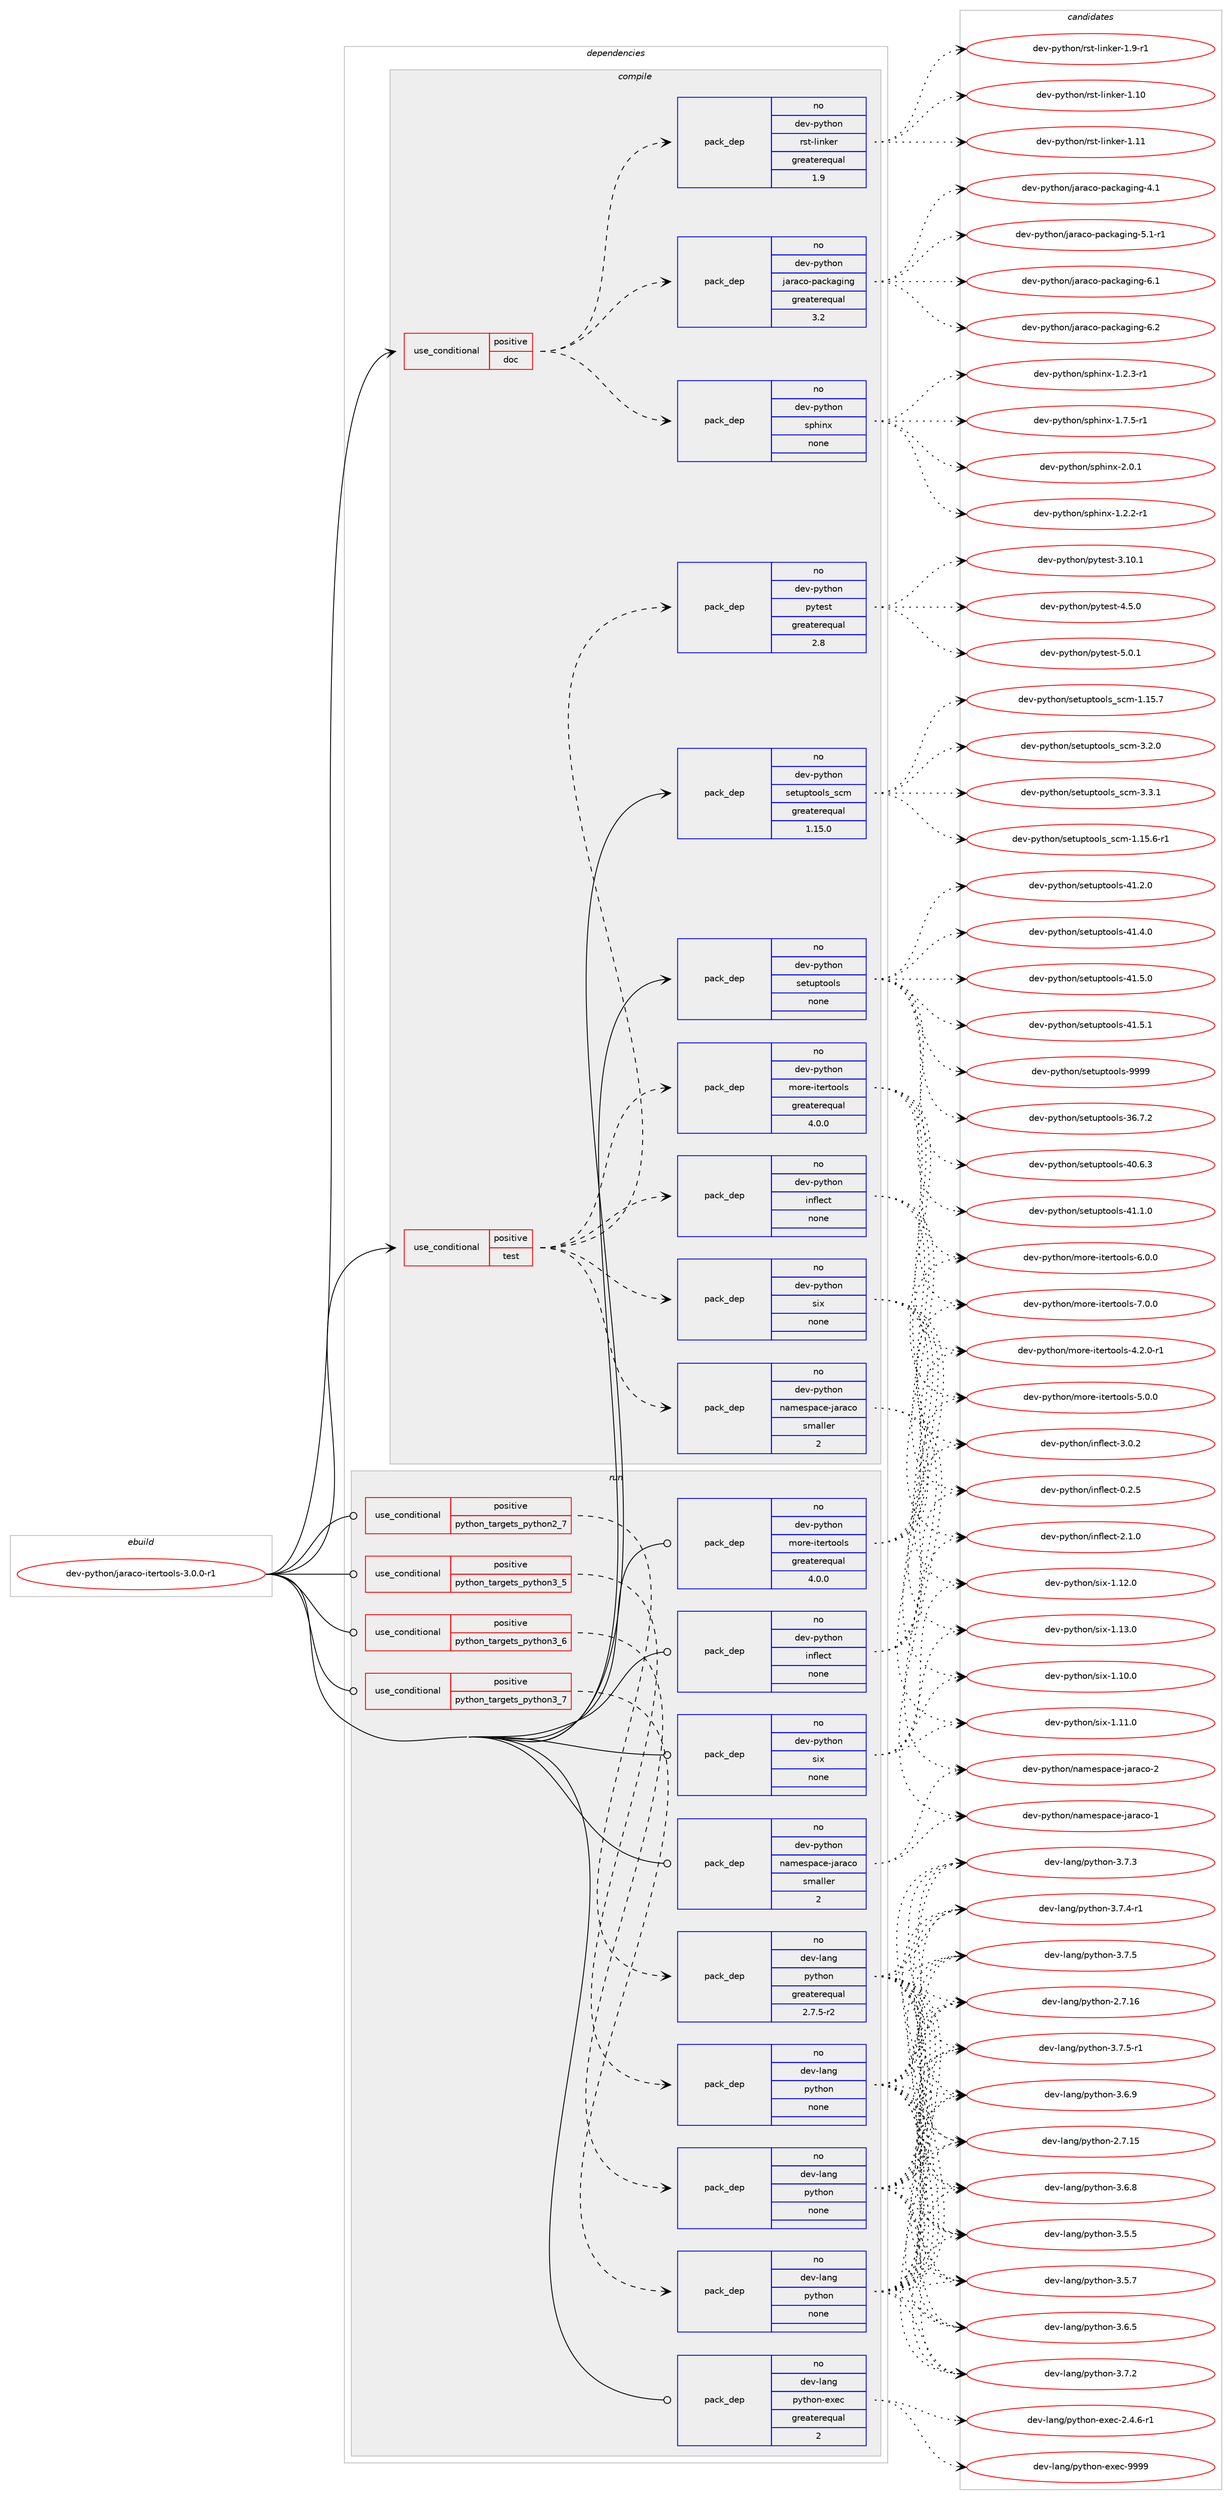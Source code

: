 digraph prolog {

# *************
# Graph options
# *************

newrank=true;
concentrate=true;
compound=true;
graph [rankdir=LR,fontname=Helvetica,fontsize=10,ranksep=1.5];#, ranksep=2.5, nodesep=0.2];
edge  [arrowhead=vee];
node  [fontname=Helvetica,fontsize=10];

# **********
# The ebuild
# **********

subgraph cluster_leftcol {
color=gray;
rank=same;
label=<<i>ebuild</i>>;
id [label="dev-python/jaraco-itertools-3.0.0-r1", color=red, width=4, href="../dev-python/jaraco-itertools-3.0.0-r1.svg"];
}

# ****************
# The dependencies
# ****************

subgraph cluster_midcol {
color=gray;
label=<<i>dependencies</i>>;
subgraph cluster_compile {
fillcolor="#eeeeee";
style=filled;
label=<<i>compile</i>>;
subgraph cond141226 {
dependency610596 [label=<<TABLE BORDER="0" CELLBORDER="1" CELLSPACING="0" CELLPADDING="4"><TR><TD ROWSPAN="3" CELLPADDING="10">use_conditional</TD></TR><TR><TD>positive</TD></TR><TR><TD>doc</TD></TR></TABLE>>, shape=none, color=red];
subgraph pack457571 {
dependency610597 [label=<<TABLE BORDER="0" CELLBORDER="1" CELLSPACING="0" CELLPADDING="4" WIDTH="220"><TR><TD ROWSPAN="6" CELLPADDING="30">pack_dep</TD></TR><TR><TD WIDTH="110">no</TD></TR><TR><TD>dev-python</TD></TR><TR><TD>jaraco-packaging</TD></TR><TR><TD>greaterequal</TD></TR><TR><TD>3.2</TD></TR></TABLE>>, shape=none, color=blue];
}
dependency610596:e -> dependency610597:w [weight=20,style="dashed",arrowhead="vee"];
subgraph pack457572 {
dependency610598 [label=<<TABLE BORDER="0" CELLBORDER="1" CELLSPACING="0" CELLPADDING="4" WIDTH="220"><TR><TD ROWSPAN="6" CELLPADDING="30">pack_dep</TD></TR><TR><TD WIDTH="110">no</TD></TR><TR><TD>dev-python</TD></TR><TR><TD>rst-linker</TD></TR><TR><TD>greaterequal</TD></TR><TR><TD>1.9</TD></TR></TABLE>>, shape=none, color=blue];
}
dependency610596:e -> dependency610598:w [weight=20,style="dashed",arrowhead="vee"];
subgraph pack457573 {
dependency610599 [label=<<TABLE BORDER="0" CELLBORDER="1" CELLSPACING="0" CELLPADDING="4" WIDTH="220"><TR><TD ROWSPAN="6" CELLPADDING="30">pack_dep</TD></TR><TR><TD WIDTH="110">no</TD></TR><TR><TD>dev-python</TD></TR><TR><TD>sphinx</TD></TR><TR><TD>none</TD></TR><TR><TD></TD></TR></TABLE>>, shape=none, color=blue];
}
dependency610596:e -> dependency610599:w [weight=20,style="dashed",arrowhead="vee"];
}
id:e -> dependency610596:w [weight=20,style="solid",arrowhead="vee"];
subgraph cond141227 {
dependency610600 [label=<<TABLE BORDER="0" CELLBORDER="1" CELLSPACING="0" CELLPADDING="4"><TR><TD ROWSPAN="3" CELLPADDING="10">use_conditional</TD></TR><TR><TD>positive</TD></TR><TR><TD>test</TD></TR></TABLE>>, shape=none, color=red];
subgraph pack457574 {
dependency610601 [label=<<TABLE BORDER="0" CELLBORDER="1" CELLSPACING="0" CELLPADDING="4" WIDTH="220"><TR><TD ROWSPAN="6" CELLPADDING="30">pack_dep</TD></TR><TR><TD WIDTH="110">no</TD></TR><TR><TD>dev-python</TD></TR><TR><TD>namespace-jaraco</TD></TR><TR><TD>smaller</TD></TR><TR><TD>2</TD></TR></TABLE>>, shape=none, color=blue];
}
dependency610600:e -> dependency610601:w [weight=20,style="dashed",arrowhead="vee"];
subgraph pack457575 {
dependency610602 [label=<<TABLE BORDER="0" CELLBORDER="1" CELLSPACING="0" CELLPADDING="4" WIDTH="220"><TR><TD ROWSPAN="6" CELLPADDING="30">pack_dep</TD></TR><TR><TD WIDTH="110">no</TD></TR><TR><TD>dev-python</TD></TR><TR><TD>six</TD></TR><TR><TD>none</TD></TR><TR><TD></TD></TR></TABLE>>, shape=none, color=blue];
}
dependency610600:e -> dependency610602:w [weight=20,style="dashed",arrowhead="vee"];
subgraph pack457576 {
dependency610603 [label=<<TABLE BORDER="0" CELLBORDER="1" CELLSPACING="0" CELLPADDING="4" WIDTH="220"><TR><TD ROWSPAN="6" CELLPADDING="30">pack_dep</TD></TR><TR><TD WIDTH="110">no</TD></TR><TR><TD>dev-python</TD></TR><TR><TD>inflect</TD></TR><TR><TD>none</TD></TR><TR><TD></TD></TR></TABLE>>, shape=none, color=blue];
}
dependency610600:e -> dependency610603:w [weight=20,style="dashed",arrowhead="vee"];
subgraph pack457577 {
dependency610604 [label=<<TABLE BORDER="0" CELLBORDER="1" CELLSPACING="0" CELLPADDING="4" WIDTH="220"><TR><TD ROWSPAN="6" CELLPADDING="30">pack_dep</TD></TR><TR><TD WIDTH="110">no</TD></TR><TR><TD>dev-python</TD></TR><TR><TD>more-itertools</TD></TR><TR><TD>greaterequal</TD></TR><TR><TD>4.0.0</TD></TR></TABLE>>, shape=none, color=blue];
}
dependency610600:e -> dependency610604:w [weight=20,style="dashed",arrowhead="vee"];
subgraph pack457578 {
dependency610605 [label=<<TABLE BORDER="0" CELLBORDER="1" CELLSPACING="0" CELLPADDING="4" WIDTH="220"><TR><TD ROWSPAN="6" CELLPADDING="30">pack_dep</TD></TR><TR><TD WIDTH="110">no</TD></TR><TR><TD>dev-python</TD></TR><TR><TD>pytest</TD></TR><TR><TD>greaterequal</TD></TR><TR><TD>2.8</TD></TR></TABLE>>, shape=none, color=blue];
}
dependency610600:e -> dependency610605:w [weight=20,style="dashed",arrowhead="vee"];
}
id:e -> dependency610600:w [weight=20,style="solid",arrowhead="vee"];
subgraph pack457579 {
dependency610606 [label=<<TABLE BORDER="0" CELLBORDER="1" CELLSPACING="0" CELLPADDING="4" WIDTH="220"><TR><TD ROWSPAN="6" CELLPADDING="30">pack_dep</TD></TR><TR><TD WIDTH="110">no</TD></TR><TR><TD>dev-python</TD></TR><TR><TD>setuptools</TD></TR><TR><TD>none</TD></TR><TR><TD></TD></TR></TABLE>>, shape=none, color=blue];
}
id:e -> dependency610606:w [weight=20,style="solid",arrowhead="vee"];
subgraph pack457580 {
dependency610607 [label=<<TABLE BORDER="0" CELLBORDER="1" CELLSPACING="0" CELLPADDING="4" WIDTH="220"><TR><TD ROWSPAN="6" CELLPADDING="30">pack_dep</TD></TR><TR><TD WIDTH="110">no</TD></TR><TR><TD>dev-python</TD></TR><TR><TD>setuptools_scm</TD></TR><TR><TD>greaterequal</TD></TR><TR><TD>1.15.0</TD></TR></TABLE>>, shape=none, color=blue];
}
id:e -> dependency610607:w [weight=20,style="solid",arrowhead="vee"];
}
subgraph cluster_compileandrun {
fillcolor="#eeeeee";
style=filled;
label=<<i>compile and run</i>>;
}
subgraph cluster_run {
fillcolor="#eeeeee";
style=filled;
label=<<i>run</i>>;
subgraph cond141228 {
dependency610608 [label=<<TABLE BORDER="0" CELLBORDER="1" CELLSPACING="0" CELLPADDING="4"><TR><TD ROWSPAN="3" CELLPADDING="10">use_conditional</TD></TR><TR><TD>positive</TD></TR><TR><TD>python_targets_python2_7</TD></TR></TABLE>>, shape=none, color=red];
subgraph pack457581 {
dependency610609 [label=<<TABLE BORDER="0" CELLBORDER="1" CELLSPACING="0" CELLPADDING="4" WIDTH="220"><TR><TD ROWSPAN="6" CELLPADDING="30">pack_dep</TD></TR><TR><TD WIDTH="110">no</TD></TR><TR><TD>dev-lang</TD></TR><TR><TD>python</TD></TR><TR><TD>greaterequal</TD></TR><TR><TD>2.7.5-r2</TD></TR></TABLE>>, shape=none, color=blue];
}
dependency610608:e -> dependency610609:w [weight=20,style="dashed",arrowhead="vee"];
}
id:e -> dependency610608:w [weight=20,style="solid",arrowhead="odot"];
subgraph cond141229 {
dependency610610 [label=<<TABLE BORDER="0" CELLBORDER="1" CELLSPACING="0" CELLPADDING="4"><TR><TD ROWSPAN="3" CELLPADDING="10">use_conditional</TD></TR><TR><TD>positive</TD></TR><TR><TD>python_targets_python3_5</TD></TR></TABLE>>, shape=none, color=red];
subgraph pack457582 {
dependency610611 [label=<<TABLE BORDER="0" CELLBORDER="1" CELLSPACING="0" CELLPADDING="4" WIDTH="220"><TR><TD ROWSPAN="6" CELLPADDING="30">pack_dep</TD></TR><TR><TD WIDTH="110">no</TD></TR><TR><TD>dev-lang</TD></TR><TR><TD>python</TD></TR><TR><TD>none</TD></TR><TR><TD></TD></TR></TABLE>>, shape=none, color=blue];
}
dependency610610:e -> dependency610611:w [weight=20,style="dashed",arrowhead="vee"];
}
id:e -> dependency610610:w [weight=20,style="solid",arrowhead="odot"];
subgraph cond141230 {
dependency610612 [label=<<TABLE BORDER="0" CELLBORDER="1" CELLSPACING="0" CELLPADDING="4"><TR><TD ROWSPAN="3" CELLPADDING="10">use_conditional</TD></TR><TR><TD>positive</TD></TR><TR><TD>python_targets_python3_6</TD></TR></TABLE>>, shape=none, color=red];
subgraph pack457583 {
dependency610613 [label=<<TABLE BORDER="0" CELLBORDER="1" CELLSPACING="0" CELLPADDING="4" WIDTH="220"><TR><TD ROWSPAN="6" CELLPADDING="30">pack_dep</TD></TR><TR><TD WIDTH="110">no</TD></TR><TR><TD>dev-lang</TD></TR><TR><TD>python</TD></TR><TR><TD>none</TD></TR><TR><TD></TD></TR></TABLE>>, shape=none, color=blue];
}
dependency610612:e -> dependency610613:w [weight=20,style="dashed",arrowhead="vee"];
}
id:e -> dependency610612:w [weight=20,style="solid",arrowhead="odot"];
subgraph cond141231 {
dependency610614 [label=<<TABLE BORDER="0" CELLBORDER="1" CELLSPACING="0" CELLPADDING="4"><TR><TD ROWSPAN="3" CELLPADDING="10">use_conditional</TD></TR><TR><TD>positive</TD></TR><TR><TD>python_targets_python3_7</TD></TR></TABLE>>, shape=none, color=red];
subgraph pack457584 {
dependency610615 [label=<<TABLE BORDER="0" CELLBORDER="1" CELLSPACING="0" CELLPADDING="4" WIDTH="220"><TR><TD ROWSPAN="6" CELLPADDING="30">pack_dep</TD></TR><TR><TD WIDTH="110">no</TD></TR><TR><TD>dev-lang</TD></TR><TR><TD>python</TD></TR><TR><TD>none</TD></TR><TR><TD></TD></TR></TABLE>>, shape=none, color=blue];
}
dependency610614:e -> dependency610615:w [weight=20,style="dashed",arrowhead="vee"];
}
id:e -> dependency610614:w [weight=20,style="solid",arrowhead="odot"];
subgraph pack457585 {
dependency610616 [label=<<TABLE BORDER="0" CELLBORDER="1" CELLSPACING="0" CELLPADDING="4" WIDTH="220"><TR><TD ROWSPAN="6" CELLPADDING="30">pack_dep</TD></TR><TR><TD WIDTH="110">no</TD></TR><TR><TD>dev-lang</TD></TR><TR><TD>python-exec</TD></TR><TR><TD>greaterequal</TD></TR><TR><TD>2</TD></TR></TABLE>>, shape=none, color=blue];
}
id:e -> dependency610616:w [weight=20,style="solid",arrowhead="odot"];
subgraph pack457586 {
dependency610617 [label=<<TABLE BORDER="0" CELLBORDER="1" CELLSPACING="0" CELLPADDING="4" WIDTH="220"><TR><TD ROWSPAN="6" CELLPADDING="30">pack_dep</TD></TR><TR><TD WIDTH="110">no</TD></TR><TR><TD>dev-python</TD></TR><TR><TD>inflect</TD></TR><TR><TD>none</TD></TR><TR><TD></TD></TR></TABLE>>, shape=none, color=blue];
}
id:e -> dependency610617:w [weight=20,style="solid",arrowhead="odot"];
subgraph pack457587 {
dependency610618 [label=<<TABLE BORDER="0" CELLBORDER="1" CELLSPACING="0" CELLPADDING="4" WIDTH="220"><TR><TD ROWSPAN="6" CELLPADDING="30">pack_dep</TD></TR><TR><TD WIDTH="110">no</TD></TR><TR><TD>dev-python</TD></TR><TR><TD>more-itertools</TD></TR><TR><TD>greaterequal</TD></TR><TR><TD>4.0.0</TD></TR></TABLE>>, shape=none, color=blue];
}
id:e -> dependency610618:w [weight=20,style="solid",arrowhead="odot"];
subgraph pack457588 {
dependency610619 [label=<<TABLE BORDER="0" CELLBORDER="1" CELLSPACING="0" CELLPADDING="4" WIDTH="220"><TR><TD ROWSPAN="6" CELLPADDING="30">pack_dep</TD></TR><TR><TD WIDTH="110">no</TD></TR><TR><TD>dev-python</TD></TR><TR><TD>namespace-jaraco</TD></TR><TR><TD>smaller</TD></TR><TR><TD>2</TD></TR></TABLE>>, shape=none, color=blue];
}
id:e -> dependency610619:w [weight=20,style="solid",arrowhead="odot"];
subgraph pack457589 {
dependency610620 [label=<<TABLE BORDER="0" CELLBORDER="1" CELLSPACING="0" CELLPADDING="4" WIDTH="220"><TR><TD ROWSPAN="6" CELLPADDING="30">pack_dep</TD></TR><TR><TD WIDTH="110">no</TD></TR><TR><TD>dev-python</TD></TR><TR><TD>six</TD></TR><TR><TD>none</TD></TR><TR><TD></TD></TR></TABLE>>, shape=none, color=blue];
}
id:e -> dependency610620:w [weight=20,style="solid",arrowhead="odot"];
}
}

# **************
# The candidates
# **************

subgraph cluster_choices {
rank=same;
color=gray;
label=<<i>candidates</i>>;

subgraph choice457571 {
color=black;
nodesep=1;
choice10010111845112121116104111110471069711497991114511297991079710310511010345524649 [label="dev-python/jaraco-packaging-4.1", color=red, width=4,href="../dev-python/jaraco-packaging-4.1.svg"];
choice100101118451121211161041111104710697114979911145112979910797103105110103455346494511449 [label="dev-python/jaraco-packaging-5.1-r1", color=red, width=4,href="../dev-python/jaraco-packaging-5.1-r1.svg"];
choice10010111845112121116104111110471069711497991114511297991079710310511010345544649 [label="dev-python/jaraco-packaging-6.1", color=red, width=4,href="../dev-python/jaraco-packaging-6.1.svg"];
choice10010111845112121116104111110471069711497991114511297991079710310511010345544650 [label="dev-python/jaraco-packaging-6.2", color=red, width=4,href="../dev-python/jaraco-packaging-6.2.svg"];
dependency610597:e -> choice10010111845112121116104111110471069711497991114511297991079710310511010345524649:w [style=dotted,weight="100"];
dependency610597:e -> choice100101118451121211161041111104710697114979911145112979910797103105110103455346494511449:w [style=dotted,weight="100"];
dependency610597:e -> choice10010111845112121116104111110471069711497991114511297991079710310511010345544649:w [style=dotted,weight="100"];
dependency610597:e -> choice10010111845112121116104111110471069711497991114511297991079710310511010345544650:w [style=dotted,weight="100"];
}
subgraph choice457572 {
color=black;
nodesep=1;
choice1001011184511212111610411111047114115116451081051101071011144549464948 [label="dev-python/rst-linker-1.10", color=red, width=4,href="../dev-python/rst-linker-1.10.svg"];
choice1001011184511212111610411111047114115116451081051101071011144549464949 [label="dev-python/rst-linker-1.11", color=red, width=4,href="../dev-python/rst-linker-1.11.svg"];
choice100101118451121211161041111104711411511645108105110107101114454946574511449 [label="dev-python/rst-linker-1.9-r1", color=red, width=4,href="../dev-python/rst-linker-1.9-r1.svg"];
dependency610598:e -> choice1001011184511212111610411111047114115116451081051101071011144549464948:w [style=dotted,weight="100"];
dependency610598:e -> choice1001011184511212111610411111047114115116451081051101071011144549464949:w [style=dotted,weight="100"];
dependency610598:e -> choice100101118451121211161041111104711411511645108105110107101114454946574511449:w [style=dotted,weight="100"];
}
subgraph choice457573 {
color=black;
nodesep=1;
choice10010111845112121116104111110471151121041051101204549465046504511449 [label="dev-python/sphinx-1.2.2-r1", color=red, width=4,href="../dev-python/sphinx-1.2.2-r1.svg"];
choice10010111845112121116104111110471151121041051101204549465046514511449 [label="dev-python/sphinx-1.2.3-r1", color=red, width=4,href="../dev-python/sphinx-1.2.3-r1.svg"];
choice10010111845112121116104111110471151121041051101204549465546534511449 [label="dev-python/sphinx-1.7.5-r1", color=red, width=4,href="../dev-python/sphinx-1.7.5-r1.svg"];
choice1001011184511212111610411111047115112104105110120455046484649 [label="dev-python/sphinx-2.0.1", color=red, width=4,href="../dev-python/sphinx-2.0.1.svg"];
dependency610599:e -> choice10010111845112121116104111110471151121041051101204549465046504511449:w [style=dotted,weight="100"];
dependency610599:e -> choice10010111845112121116104111110471151121041051101204549465046514511449:w [style=dotted,weight="100"];
dependency610599:e -> choice10010111845112121116104111110471151121041051101204549465546534511449:w [style=dotted,weight="100"];
dependency610599:e -> choice1001011184511212111610411111047115112104105110120455046484649:w [style=dotted,weight="100"];
}
subgraph choice457574 {
color=black;
nodesep=1;
choice1001011184511212111610411111047110971091011151129799101451069711497991114549 [label="dev-python/namespace-jaraco-1", color=red, width=4,href="../dev-python/namespace-jaraco-1.svg"];
choice1001011184511212111610411111047110971091011151129799101451069711497991114550 [label="dev-python/namespace-jaraco-2", color=red, width=4,href="../dev-python/namespace-jaraco-2.svg"];
dependency610601:e -> choice1001011184511212111610411111047110971091011151129799101451069711497991114549:w [style=dotted,weight="100"];
dependency610601:e -> choice1001011184511212111610411111047110971091011151129799101451069711497991114550:w [style=dotted,weight="100"];
}
subgraph choice457575 {
color=black;
nodesep=1;
choice100101118451121211161041111104711510512045494649484648 [label="dev-python/six-1.10.0", color=red, width=4,href="../dev-python/six-1.10.0.svg"];
choice100101118451121211161041111104711510512045494649494648 [label="dev-python/six-1.11.0", color=red, width=4,href="../dev-python/six-1.11.0.svg"];
choice100101118451121211161041111104711510512045494649504648 [label="dev-python/six-1.12.0", color=red, width=4,href="../dev-python/six-1.12.0.svg"];
choice100101118451121211161041111104711510512045494649514648 [label="dev-python/six-1.13.0", color=red, width=4,href="../dev-python/six-1.13.0.svg"];
dependency610602:e -> choice100101118451121211161041111104711510512045494649484648:w [style=dotted,weight="100"];
dependency610602:e -> choice100101118451121211161041111104711510512045494649494648:w [style=dotted,weight="100"];
dependency610602:e -> choice100101118451121211161041111104711510512045494649504648:w [style=dotted,weight="100"];
dependency610602:e -> choice100101118451121211161041111104711510512045494649514648:w [style=dotted,weight="100"];
}
subgraph choice457576 {
color=black;
nodesep=1;
choice100101118451121211161041111104710511010210810199116454846504653 [label="dev-python/inflect-0.2.5", color=red, width=4,href="../dev-python/inflect-0.2.5.svg"];
choice100101118451121211161041111104710511010210810199116455046494648 [label="dev-python/inflect-2.1.0", color=red, width=4,href="../dev-python/inflect-2.1.0.svg"];
choice100101118451121211161041111104710511010210810199116455146484650 [label="dev-python/inflect-3.0.2", color=red, width=4,href="../dev-python/inflect-3.0.2.svg"];
dependency610603:e -> choice100101118451121211161041111104710511010210810199116454846504653:w [style=dotted,weight="100"];
dependency610603:e -> choice100101118451121211161041111104710511010210810199116455046494648:w [style=dotted,weight="100"];
dependency610603:e -> choice100101118451121211161041111104710511010210810199116455146484650:w [style=dotted,weight="100"];
}
subgraph choice457577 {
color=black;
nodesep=1;
choice1001011184511212111610411111047109111114101451051161011141161111111081154552465046484511449 [label="dev-python/more-itertools-4.2.0-r1", color=red, width=4,href="../dev-python/more-itertools-4.2.0-r1.svg"];
choice100101118451121211161041111104710911111410145105116101114116111111108115455346484648 [label="dev-python/more-itertools-5.0.0", color=red, width=4,href="../dev-python/more-itertools-5.0.0.svg"];
choice100101118451121211161041111104710911111410145105116101114116111111108115455446484648 [label="dev-python/more-itertools-6.0.0", color=red, width=4,href="../dev-python/more-itertools-6.0.0.svg"];
choice100101118451121211161041111104710911111410145105116101114116111111108115455546484648 [label="dev-python/more-itertools-7.0.0", color=red, width=4,href="../dev-python/more-itertools-7.0.0.svg"];
dependency610604:e -> choice1001011184511212111610411111047109111114101451051161011141161111111081154552465046484511449:w [style=dotted,weight="100"];
dependency610604:e -> choice100101118451121211161041111104710911111410145105116101114116111111108115455346484648:w [style=dotted,weight="100"];
dependency610604:e -> choice100101118451121211161041111104710911111410145105116101114116111111108115455446484648:w [style=dotted,weight="100"];
dependency610604:e -> choice100101118451121211161041111104710911111410145105116101114116111111108115455546484648:w [style=dotted,weight="100"];
}
subgraph choice457578 {
color=black;
nodesep=1;
choice100101118451121211161041111104711212111610111511645514649484649 [label="dev-python/pytest-3.10.1", color=red, width=4,href="../dev-python/pytest-3.10.1.svg"];
choice1001011184511212111610411111047112121116101115116455246534648 [label="dev-python/pytest-4.5.0", color=red, width=4,href="../dev-python/pytest-4.5.0.svg"];
choice1001011184511212111610411111047112121116101115116455346484649 [label="dev-python/pytest-5.0.1", color=red, width=4,href="../dev-python/pytest-5.0.1.svg"];
dependency610605:e -> choice100101118451121211161041111104711212111610111511645514649484649:w [style=dotted,weight="100"];
dependency610605:e -> choice1001011184511212111610411111047112121116101115116455246534648:w [style=dotted,weight="100"];
dependency610605:e -> choice1001011184511212111610411111047112121116101115116455346484649:w [style=dotted,weight="100"];
}
subgraph choice457579 {
color=black;
nodesep=1;
choice100101118451121211161041111104711510111611711211611111110811545515446554650 [label="dev-python/setuptools-36.7.2", color=red, width=4,href="../dev-python/setuptools-36.7.2.svg"];
choice100101118451121211161041111104711510111611711211611111110811545524846544651 [label="dev-python/setuptools-40.6.3", color=red, width=4,href="../dev-python/setuptools-40.6.3.svg"];
choice100101118451121211161041111104711510111611711211611111110811545524946494648 [label="dev-python/setuptools-41.1.0", color=red, width=4,href="../dev-python/setuptools-41.1.0.svg"];
choice100101118451121211161041111104711510111611711211611111110811545524946504648 [label="dev-python/setuptools-41.2.0", color=red, width=4,href="../dev-python/setuptools-41.2.0.svg"];
choice100101118451121211161041111104711510111611711211611111110811545524946524648 [label="dev-python/setuptools-41.4.0", color=red, width=4,href="../dev-python/setuptools-41.4.0.svg"];
choice100101118451121211161041111104711510111611711211611111110811545524946534648 [label="dev-python/setuptools-41.5.0", color=red, width=4,href="../dev-python/setuptools-41.5.0.svg"];
choice100101118451121211161041111104711510111611711211611111110811545524946534649 [label="dev-python/setuptools-41.5.1", color=red, width=4,href="../dev-python/setuptools-41.5.1.svg"];
choice10010111845112121116104111110471151011161171121161111111081154557575757 [label="dev-python/setuptools-9999", color=red, width=4,href="../dev-python/setuptools-9999.svg"];
dependency610606:e -> choice100101118451121211161041111104711510111611711211611111110811545515446554650:w [style=dotted,weight="100"];
dependency610606:e -> choice100101118451121211161041111104711510111611711211611111110811545524846544651:w [style=dotted,weight="100"];
dependency610606:e -> choice100101118451121211161041111104711510111611711211611111110811545524946494648:w [style=dotted,weight="100"];
dependency610606:e -> choice100101118451121211161041111104711510111611711211611111110811545524946504648:w [style=dotted,weight="100"];
dependency610606:e -> choice100101118451121211161041111104711510111611711211611111110811545524946524648:w [style=dotted,weight="100"];
dependency610606:e -> choice100101118451121211161041111104711510111611711211611111110811545524946534648:w [style=dotted,weight="100"];
dependency610606:e -> choice100101118451121211161041111104711510111611711211611111110811545524946534649:w [style=dotted,weight="100"];
dependency610606:e -> choice10010111845112121116104111110471151011161171121161111111081154557575757:w [style=dotted,weight="100"];
}
subgraph choice457580 {
color=black;
nodesep=1;
choice10010111845112121116104111110471151011161171121161111111081159511599109454946495346544511449 [label="dev-python/setuptools_scm-1.15.6-r1", color=red, width=4,href="../dev-python/setuptools_scm-1.15.6-r1.svg"];
choice1001011184511212111610411111047115101116117112116111111108115951159910945494649534655 [label="dev-python/setuptools_scm-1.15.7", color=red, width=4,href="../dev-python/setuptools_scm-1.15.7.svg"];
choice10010111845112121116104111110471151011161171121161111111081159511599109455146504648 [label="dev-python/setuptools_scm-3.2.0", color=red, width=4,href="../dev-python/setuptools_scm-3.2.0.svg"];
choice10010111845112121116104111110471151011161171121161111111081159511599109455146514649 [label="dev-python/setuptools_scm-3.3.1", color=red, width=4,href="../dev-python/setuptools_scm-3.3.1.svg"];
dependency610607:e -> choice10010111845112121116104111110471151011161171121161111111081159511599109454946495346544511449:w [style=dotted,weight="100"];
dependency610607:e -> choice1001011184511212111610411111047115101116117112116111111108115951159910945494649534655:w [style=dotted,weight="100"];
dependency610607:e -> choice10010111845112121116104111110471151011161171121161111111081159511599109455146504648:w [style=dotted,weight="100"];
dependency610607:e -> choice10010111845112121116104111110471151011161171121161111111081159511599109455146514649:w [style=dotted,weight="100"];
}
subgraph choice457581 {
color=black;
nodesep=1;
choice10010111845108971101034711212111610411111045504655464953 [label="dev-lang/python-2.7.15", color=red, width=4,href="../dev-lang/python-2.7.15.svg"];
choice10010111845108971101034711212111610411111045504655464954 [label="dev-lang/python-2.7.16", color=red, width=4,href="../dev-lang/python-2.7.16.svg"];
choice100101118451089711010347112121116104111110455146534653 [label="dev-lang/python-3.5.5", color=red, width=4,href="../dev-lang/python-3.5.5.svg"];
choice100101118451089711010347112121116104111110455146534655 [label="dev-lang/python-3.5.7", color=red, width=4,href="../dev-lang/python-3.5.7.svg"];
choice100101118451089711010347112121116104111110455146544653 [label="dev-lang/python-3.6.5", color=red, width=4,href="../dev-lang/python-3.6.5.svg"];
choice100101118451089711010347112121116104111110455146544656 [label="dev-lang/python-3.6.8", color=red, width=4,href="../dev-lang/python-3.6.8.svg"];
choice100101118451089711010347112121116104111110455146544657 [label="dev-lang/python-3.6.9", color=red, width=4,href="../dev-lang/python-3.6.9.svg"];
choice100101118451089711010347112121116104111110455146554650 [label="dev-lang/python-3.7.2", color=red, width=4,href="../dev-lang/python-3.7.2.svg"];
choice100101118451089711010347112121116104111110455146554651 [label="dev-lang/python-3.7.3", color=red, width=4,href="../dev-lang/python-3.7.3.svg"];
choice1001011184510897110103471121211161041111104551465546524511449 [label="dev-lang/python-3.7.4-r1", color=red, width=4,href="../dev-lang/python-3.7.4-r1.svg"];
choice100101118451089711010347112121116104111110455146554653 [label="dev-lang/python-3.7.5", color=red, width=4,href="../dev-lang/python-3.7.5.svg"];
choice1001011184510897110103471121211161041111104551465546534511449 [label="dev-lang/python-3.7.5-r1", color=red, width=4,href="../dev-lang/python-3.7.5-r1.svg"];
dependency610609:e -> choice10010111845108971101034711212111610411111045504655464953:w [style=dotted,weight="100"];
dependency610609:e -> choice10010111845108971101034711212111610411111045504655464954:w [style=dotted,weight="100"];
dependency610609:e -> choice100101118451089711010347112121116104111110455146534653:w [style=dotted,weight="100"];
dependency610609:e -> choice100101118451089711010347112121116104111110455146534655:w [style=dotted,weight="100"];
dependency610609:e -> choice100101118451089711010347112121116104111110455146544653:w [style=dotted,weight="100"];
dependency610609:e -> choice100101118451089711010347112121116104111110455146544656:w [style=dotted,weight="100"];
dependency610609:e -> choice100101118451089711010347112121116104111110455146544657:w [style=dotted,weight="100"];
dependency610609:e -> choice100101118451089711010347112121116104111110455146554650:w [style=dotted,weight="100"];
dependency610609:e -> choice100101118451089711010347112121116104111110455146554651:w [style=dotted,weight="100"];
dependency610609:e -> choice1001011184510897110103471121211161041111104551465546524511449:w [style=dotted,weight="100"];
dependency610609:e -> choice100101118451089711010347112121116104111110455146554653:w [style=dotted,weight="100"];
dependency610609:e -> choice1001011184510897110103471121211161041111104551465546534511449:w [style=dotted,weight="100"];
}
subgraph choice457582 {
color=black;
nodesep=1;
choice10010111845108971101034711212111610411111045504655464953 [label="dev-lang/python-2.7.15", color=red, width=4,href="../dev-lang/python-2.7.15.svg"];
choice10010111845108971101034711212111610411111045504655464954 [label="dev-lang/python-2.7.16", color=red, width=4,href="../dev-lang/python-2.7.16.svg"];
choice100101118451089711010347112121116104111110455146534653 [label="dev-lang/python-3.5.5", color=red, width=4,href="../dev-lang/python-3.5.5.svg"];
choice100101118451089711010347112121116104111110455146534655 [label="dev-lang/python-3.5.7", color=red, width=4,href="../dev-lang/python-3.5.7.svg"];
choice100101118451089711010347112121116104111110455146544653 [label="dev-lang/python-3.6.5", color=red, width=4,href="../dev-lang/python-3.6.5.svg"];
choice100101118451089711010347112121116104111110455146544656 [label="dev-lang/python-3.6.8", color=red, width=4,href="../dev-lang/python-3.6.8.svg"];
choice100101118451089711010347112121116104111110455146544657 [label="dev-lang/python-3.6.9", color=red, width=4,href="../dev-lang/python-3.6.9.svg"];
choice100101118451089711010347112121116104111110455146554650 [label="dev-lang/python-3.7.2", color=red, width=4,href="../dev-lang/python-3.7.2.svg"];
choice100101118451089711010347112121116104111110455146554651 [label="dev-lang/python-3.7.3", color=red, width=4,href="../dev-lang/python-3.7.3.svg"];
choice1001011184510897110103471121211161041111104551465546524511449 [label="dev-lang/python-3.7.4-r1", color=red, width=4,href="../dev-lang/python-3.7.4-r1.svg"];
choice100101118451089711010347112121116104111110455146554653 [label="dev-lang/python-3.7.5", color=red, width=4,href="../dev-lang/python-3.7.5.svg"];
choice1001011184510897110103471121211161041111104551465546534511449 [label="dev-lang/python-3.7.5-r1", color=red, width=4,href="../dev-lang/python-3.7.5-r1.svg"];
dependency610611:e -> choice10010111845108971101034711212111610411111045504655464953:w [style=dotted,weight="100"];
dependency610611:e -> choice10010111845108971101034711212111610411111045504655464954:w [style=dotted,weight="100"];
dependency610611:e -> choice100101118451089711010347112121116104111110455146534653:w [style=dotted,weight="100"];
dependency610611:e -> choice100101118451089711010347112121116104111110455146534655:w [style=dotted,weight="100"];
dependency610611:e -> choice100101118451089711010347112121116104111110455146544653:w [style=dotted,weight="100"];
dependency610611:e -> choice100101118451089711010347112121116104111110455146544656:w [style=dotted,weight="100"];
dependency610611:e -> choice100101118451089711010347112121116104111110455146544657:w [style=dotted,weight="100"];
dependency610611:e -> choice100101118451089711010347112121116104111110455146554650:w [style=dotted,weight="100"];
dependency610611:e -> choice100101118451089711010347112121116104111110455146554651:w [style=dotted,weight="100"];
dependency610611:e -> choice1001011184510897110103471121211161041111104551465546524511449:w [style=dotted,weight="100"];
dependency610611:e -> choice100101118451089711010347112121116104111110455146554653:w [style=dotted,weight="100"];
dependency610611:e -> choice1001011184510897110103471121211161041111104551465546534511449:w [style=dotted,weight="100"];
}
subgraph choice457583 {
color=black;
nodesep=1;
choice10010111845108971101034711212111610411111045504655464953 [label="dev-lang/python-2.7.15", color=red, width=4,href="../dev-lang/python-2.7.15.svg"];
choice10010111845108971101034711212111610411111045504655464954 [label="dev-lang/python-2.7.16", color=red, width=4,href="../dev-lang/python-2.7.16.svg"];
choice100101118451089711010347112121116104111110455146534653 [label="dev-lang/python-3.5.5", color=red, width=4,href="../dev-lang/python-3.5.5.svg"];
choice100101118451089711010347112121116104111110455146534655 [label="dev-lang/python-3.5.7", color=red, width=4,href="../dev-lang/python-3.5.7.svg"];
choice100101118451089711010347112121116104111110455146544653 [label="dev-lang/python-3.6.5", color=red, width=4,href="../dev-lang/python-3.6.5.svg"];
choice100101118451089711010347112121116104111110455146544656 [label="dev-lang/python-3.6.8", color=red, width=4,href="../dev-lang/python-3.6.8.svg"];
choice100101118451089711010347112121116104111110455146544657 [label="dev-lang/python-3.6.9", color=red, width=4,href="../dev-lang/python-3.6.9.svg"];
choice100101118451089711010347112121116104111110455146554650 [label="dev-lang/python-3.7.2", color=red, width=4,href="../dev-lang/python-3.7.2.svg"];
choice100101118451089711010347112121116104111110455146554651 [label="dev-lang/python-3.7.3", color=red, width=4,href="../dev-lang/python-3.7.3.svg"];
choice1001011184510897110103471121211161041111104551465546524511449 [label="dev-lang/python-3.7.4-r1", color=red, width=4,href="../dev-lang/python-3.7.4-r1.svg"];
choice100101118451089711010347112121116104111110455146554653 [label="dev-lang/python-3.7.5", color=red, width=4,href="../dev-lang/python-3.7.5.svg"];
choice1001011184510897110103471121211161041111104551465546534511449 [label="dev-lang/python-3.7.5-r1", color=red, width=4,href="../dev-lang/python-3.7.5-r1.svg"];
dependency610613:e -> choice10010111845108971101034711212111610411111045504655464953:w [style=dotted,weight="100"];
dependency610613:e -> choice10010111845108971101034711212111610411111045504655464954:w [style=dotted,weight="100"];
dependency610613:e -> choice100101118451089711010347112121116104111110455146534653:w [style=dotted,weight="100"];
dependency610613:e -> choice100101118451089711010347112121116104111110455146534655:w [style=dotted,weight="100"];
dependency610613:e -> choice100101118451089711010347112121116104111110455146544653:w [style=dotted,weight="100"];
dependency610613:e -> choice100101118451089711010347112121116104111110455146544656:w [style=dotted,weight="100"];
dependency610613:e -> choice100101118451089711010347112121116104111110455146544657:w [style=dotted,weight="100"];
dependency610613:e -> choice100101118451089711010347112121116104111110455146554650:w [style=dotted,weight="100"];
dependency610613:e -> choice100101118451089711010347112121116104111110455146554651:w [style=dotted,weight="100"];
dependency610613:e -> choice1001011184510897110103471121211161041111104551465546524511449:w [style=dotted,weight="100"];
dependency610613:e -> choice100101118451089711010347112121116104111110455146554653:w [style=dotted,weight="100"];
dependency610613:e -> choice1001011184510897110103471121211161041111104551465546534511449:w [style=dotted,weight="100"];
}
subgraph choice457584 {
color=black;
nodesep=1;
choice10010111845108971101034711212111610411111045504655464953 [label="dev-lang/python-2.7.15", color=red, width=4,href="../dev-lang/python-2.7.15.svg"];
choice10010111845108971101034711212111610411111045504655464954 [label="dev-lang/python-2.7.16", color=red, width=4,href="../dev-lang/python-2.7.16.svg"];
choice100101118451089711010347112121116104111110455146534653 [label="dev-lang/python-3.5.5", color=red, width=4,href="../dev-lang/python-3.5.5.svg"];
choice100101118451089711010347112121116104111110455146534655 [label="dev-lang/python-3.5.7", color=red, width=4,href="../dev-lang/python-3.5.7.svg"];
choice100101118451089711010347112121116104111110455146544653 [label="dev-lang/python-3.6.5", color=red, width=4,href="../dev-lang/python-3.6.5.svg"];
choice100101118451089711010347112121116104111110455146544656 [label="dev-lang/python-3.6.8", color=red, width=4,href="../dev-lang/python-3.6.8.svg"];
choice100101118451089711010347112121116104111110455146544657 [label="dev-lang/python-3.6.9", color=red, width=4,href="../dev-lang/python-3.6.9.svg"];
choice100101118451089711010347112121116104111110455146554650 [label="dev-lang/python-3.7.2", color=red, width=4,href="../dev-lang/python-3.7.2.svg"];
choice100101118451089711010347112121116104111110455146554651 [label="dev-lang/python-3.7.3", color=red, width=4,href="../dev-lang/python-3.7.3.svg"];
choice1001011184510897110103471121211161041111104551465546524511449 [label="dev-lang/python-3.7.4-r1", color=red, width=4,href="../dev-lang/python-3.7.4-r1.svg"];
choice100101118451089711010347112121116104111110455146554653 [label="dev-lang/python-3.7.5", color=red, width=4,href="../dev-lang/python-3.7.5.svg"];
choice1001011184510897110103471121211161041111104551465546534511449 [label="dev-lang/python-3.7.5-r1", color=red, width=4,href="../dev-lang/python-3.7.5-r1.svg"];
dependency610615:e -> choice10010111845108971101034711212111610411111045504655464953:w [style=dotted,weight="100"];
dependency610615:e -> choice10010111845108971101034711212111610411111045504655464954:w [style=dotted,weight="100"];
dependency610615:e -> choice100101118451089711010347112121116104111110455146534653:w [style=dotted,weight="100"];
dependency610615:e -> choice100101118451089711010347112121116104111110455146534655:w [style=dotted,weight="100"];
dependency610615:e -> choice100101118451089711010347112121116104111110455146544653:w [style=dotted,weight="100"];
dependency610615:e -> choice100101118451089711010347112121116104111110455146544656:w [style=dotted,weight="100"];
dependency610615:e -> choice100101118451089711010347112121116104111110455146544657:w [style=dotted,weight="100"];
dependency610615:e -> choice100101118451089711010347112121116104111110455146554650:w [style=dotted,weight="100"];
dependency610615:e -> choice100101118451089711010347112121116104111110455146554651:w [style=dotted,weight="100"];
dependency610615:e -> choice1001011184510897110103471121211161041111104551465546524511449:w [style=dotted,weight="100"];
dependency610615:e -> choice100101118451089711010347112121116104111110455146554653:w [style=dotted,weight="100"];
dependency610615:e -> choice1001011184510897110103471121211161041111104551465546534511449:w [style=dotted,weight="100"];
}
subgraph choice457585 {
color=black;
nodesep=1;
choice10010111845108971101034711212111610411111045101120101994550465246544511449 [label="dev-lang/python-exec-2.4.6-r1", color=red, width=4,href="../dev-lang/python-exec-2.4.6-r1.svg"];
choice10010111845108971101034711212111610411111045101120101994557575757 [label="dev-lang/python-exec-9999", color=red, width=4,href="../dev-lang/python-exec-9999.svg"];
dependency610616:e -> choice10010111845108971101034711212111610411111045101120101994550465246544511449:w [style=dotted,weight="100"];
dependency610616:e -> choice10010111845108971101034711212111610411111045101120101994557575757:w [style=dotted,weight="100"];
}
subgraph choice457586 {
color=black;
nodesep=1;
choice100101118451121211161041111104710511010210810199116454846504653 [label="dev-python/inflect-0.2.5", color=red, width=4,href="../dev-python/inflect-0.2.5.svg"];
choice100101118451121211161041111104710511010210810199116455046494648 [label="dev-python/inflect-2.1.0", color=red, width=4,href="../dev-python/inflect-2.1.0.svg"];
choice100101118451121211161041111104710511010210810199116455146484650 [label="dev-python/inflect-3.0.2", color=red, width=4,href="../dev-python/inflect-3.0.2.svg"];
dependency610617:e -> choice100101118451121211161041111104710511010210810199116454846504653:w [style=dotted,weight="100"];
dependency610617:e -> choice100101118451121211161041111104710511010210810199116455046494648:w [style=dotted,weight="100"];
dependency610617:e -> choice100101118451121211161041111104710511010210810199116455146484650:w [style=dotted,weight="100"];
}
subgraph choice457587 {
color=black;
nodesep=1;
choice1001011184511212111610411111047109111114101451051161011141161111111081154552465046484511449 [label="dev-python/more-itertools-4.2.0-r1", color=red, width=4,href="../dev-python/more-itertools-4.2.0-r1.svg"];
choice100101118451121211161041111104710911111410145105116101114116111111108115455346484648 [label="dev-python/more-itertools-5.0.0", color=red, width=4,href="../dev-python/more-itertools-5.0.0.svg"];
choice100101118451121211161041111104710911111410145105116101114116111111108115455446484648 [label="dev-python/more-itertools-6.0.0", color=red, width=4,href="../dev-python/more-itertools-6.0.0.svg"];
choice100101118451121211161041111104710911111410145105116101114116111111108115455546484648 [label="dev-python/more-itertools-7.0.0", color=red, width=4,href="../dev-python/more-itertools-7.0.0.svg"];
dependency610618:e -> choice1001011184511212111610411111047109111114101451051161011141161111111081154552465046484511449:w [style=dotted,weight="100"];
dependency610618:e -> choice100101118451121211161041111104710911111410145105116101114116111111108115455346484648:w [style=dotted,weight="100"];
dependency610618:e -> choice100101118451121211161041111104710911111410145105116101114116111111108115455446484648:w [style=dotted,weight="100"];
dependency610618:e -> choice100101118451121211161041111104710911111410145105116101114116111111108115455546484648:w [style=dotted,weight="100"];
}
subgraph choice457588 {
color=black;
nodesep=1;
choice1001011184511212111610411111047110971091011151129799101451069711497991114549 [label="dev-python/namespace-jaraco-1", color=red, width=4,href="../dev-python/namespace-jaraco-1.svg"];
choice1001011184511212111610411111047110971091011151129799101451069711497991114550 [label="dev-python/namespace-jaraco-2", color=red, width=4,href="../dev-python/namespace-jaraco-2.svg"];
dependency610619:e -> choice1001011184511212111610411111047110971091011151129799101451069711497991114549:w [style=dotted,weight="100"];
dependency610619:e -> choice1001011184511212111610411111047110971091011151129799101451069711497991114550:w [style=dotted,weight="100"];
}
subgraph choice457589 {
color=black;
nodesep=1;
choice100101118451121211161041111104711510512045494649484648 [label="dev-python/six-1.10.0", color=red, width=4,href="../dev-python/six-1.10.0.svg"];
choice100101118451121211161041111104711510512045494649494648 [label="dev-python/six-1.11.0", color=red, width=4,href="../dev-python/six-1.11.0.svg"];
choice100101118451121211161041111104711510512045494649504648 [label="dev-python/six-1.12.0", color=red, width=4,href="../dev-python/six-1.12.0.svg"];
choice100101118451121211161041111104711510512045494649514648 [label="dev-python/six-1.13.0", color=red, width=4,href="../dev-python/six-1.13.0.svg"];
dependency610620:e -> choice100101118451121211161041111104711510512045494649484648:w [style=dotted,weight="100"];
dependency610620:e -> choice100101118451121211161041111104711510512045494649494648:w [style=dotted,weight="100"];
dependency610620:e -> choice100101118451121211161041111104711510512045494649504648:w [style=dotted,weight="100"];
dependency610620:e -> choice100101118451121211161041111104711510512045494649514648:w [style=dotted,weight="100"];
}
}

}
